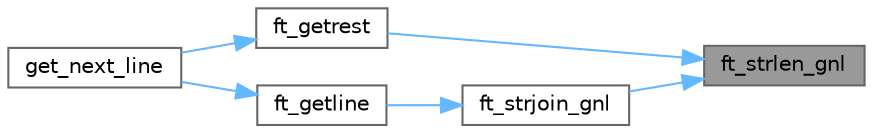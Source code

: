 digraph "ft_strlen_gnl"
{
 // LATEX_PDF_SIZE
  bgcolor="transparent";
  edge [fontname=Helvetica,fontsize=10,labelfontname=Helvetica,labelfontsize=10];
  node [fontname=Helvetica,fontsize=10,shape=box,height=0.2,width=0.4];
  rankdir="RL";
  Node1 [id="Node000001",label="ft_strlen_gnl",height=0.2,width=0.4,color="gray40", fillcolor="grey60", style="filled", fontcolor="black",tooltip=" "];
  Node1 -> Node2 [id="edge1_Node000001_Node000002",dir="back",color="steelblue1",style="solid",tooltip=" "];
  Node2 [id="Node000002",label="ft_getrest",height=0.2,width=0.4,color="grey40", fillcolor="white", style="filled",URL="$get__next__line_8c.html#a35bf9987b119882f2a8683f4b572f817",tooltip=" "];
  Node2 -> Node3 [id="edge2_Node000002_Node000003",dir="back",color="steelblue1",style="solid",tooltip=" "];
  Node3 [id="Node000003",label="get_next_line",height=0.2,width=0.4,color="grey40", fillcolor="white", style="filled",URL="$get__next__line_8c.html#a78d68a5f50a6eec0380ce25b4a1bd5b7",tooltip=" "];
  Node1 -> Node4 [id="edge3_Node000001_Node000004",dir="back",color="steelblue1",style="solid",tooltip=" "];
  Node4 [id="Node000004",label="ft_strjoin_gnl",height=0.2,width=0.4,color="grey40", fillcolor="white", style="filled",URL="$get__next__line__utils_8c.html#aed9c1524449e79fed81c7d2c3609436f",tooltip=" "];
  Node4 -> Node5 [id="edge4_Node000004_Node000005",dir="back",color="steelblue1",style="solid",tooltip=" "];
  Node5 [id="Node000005",label="ft_getline",height=0.2,width=0.4,color="grey40", fillcolor="white", style="filled",URL="$get__next__line_8c.html#ac399d9cfea1c9c616618f3ca222a6d1f",tooltip=" "];
  Node5 -> Node3 [id="edge5_Node000005_Node000003",dir="back",color="steelblue1",style="solid",tooltip=" "];
}
